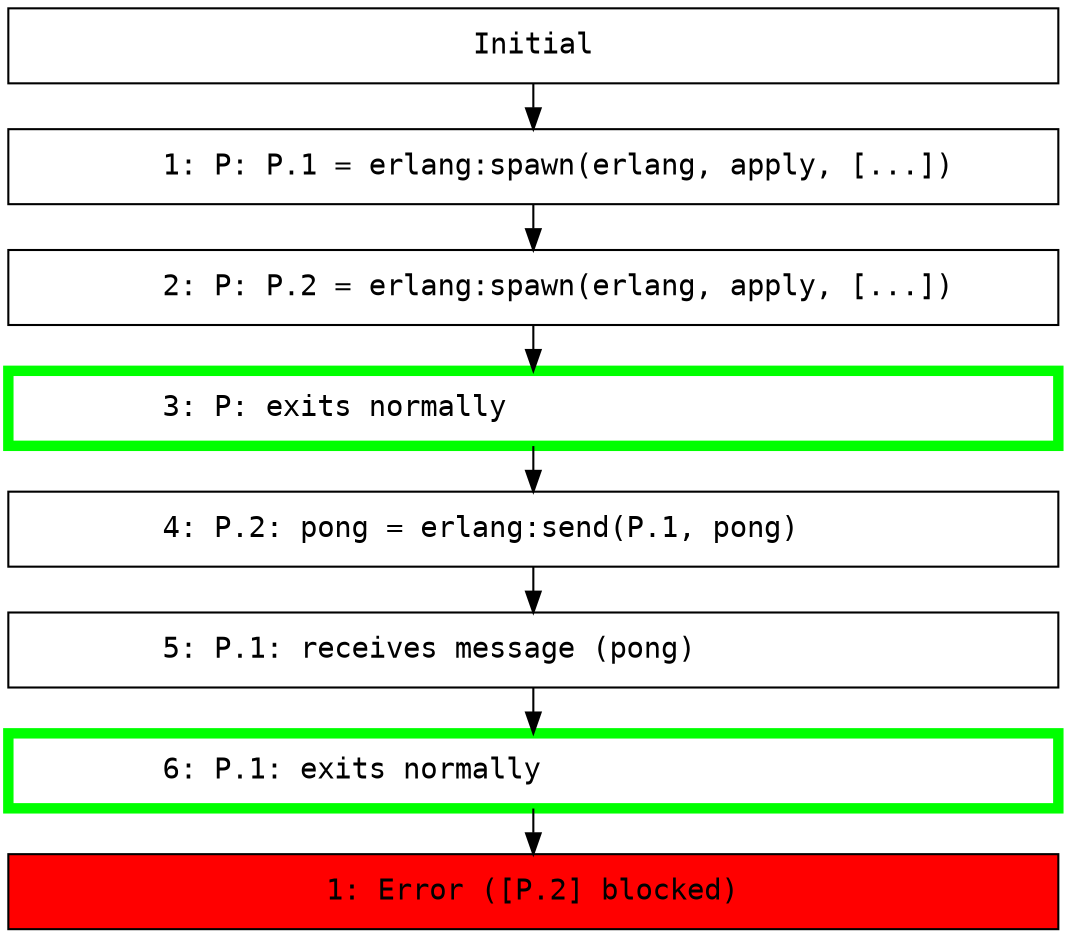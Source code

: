 digraph {
  graph [ranksep=0.3]
  node [shape=box,width=7,fontname=Monospace]
  init [label="Initial"];
  subgraph {
    "#Ref<0.0.1.338>" [label="        1: P: P.1 = erlang:spawn(erlang, apply, [...])\l"];
    "init" -> "#Ref<0.0.1.338>"[weight=1000];
    "#Ref<0.0.1.348>" [label="        2: P: P.2 = erlang:spawn(erlang, apply, [...])\l"];
    "#Ref<0.0.1.338>" -> "#Ref<0.0.1.348>"[weight=1000];
    "#Ref<0.0.1.353>" [label="        3: P: exits normally\l",color=lime,penwidth=5];
    "#Ref<0.0.1.348>" -> "#Ref<0.0.1.353>"[weight=1000];
    "#Ref<0.0.1.355>" [label="        4: P.2: pong = erlang:send(P.1, pong)\l"];
    "#Ref<0.0.1.353>" -> "#Ref<0.0.1.355>"[weight=1000];
    "#Ref<0.0.1.357>" [label="        5: P.1: receives message (pong)\l"];
    "#Ref<0.0.1.355>" -> "#Ref<0.0.1.357>"[weight=1000];
    "#Ref<0.0.1.359>" [label="        6: P.1: exits normally\l",color=lime,penwidth=5];
    "#Ref<0.0.1.357>" -> "#Ref<0.0.1.359>"[weight=1000];
    "#Ref<0.0.1.390>" [label="1: Error ([P.2] blocked)",style=filled,fillcolor=red];
    "#Ref<0.0.1.359>" -> "#Ref<0.0.1.390>"[weight=1000];
  }
}

